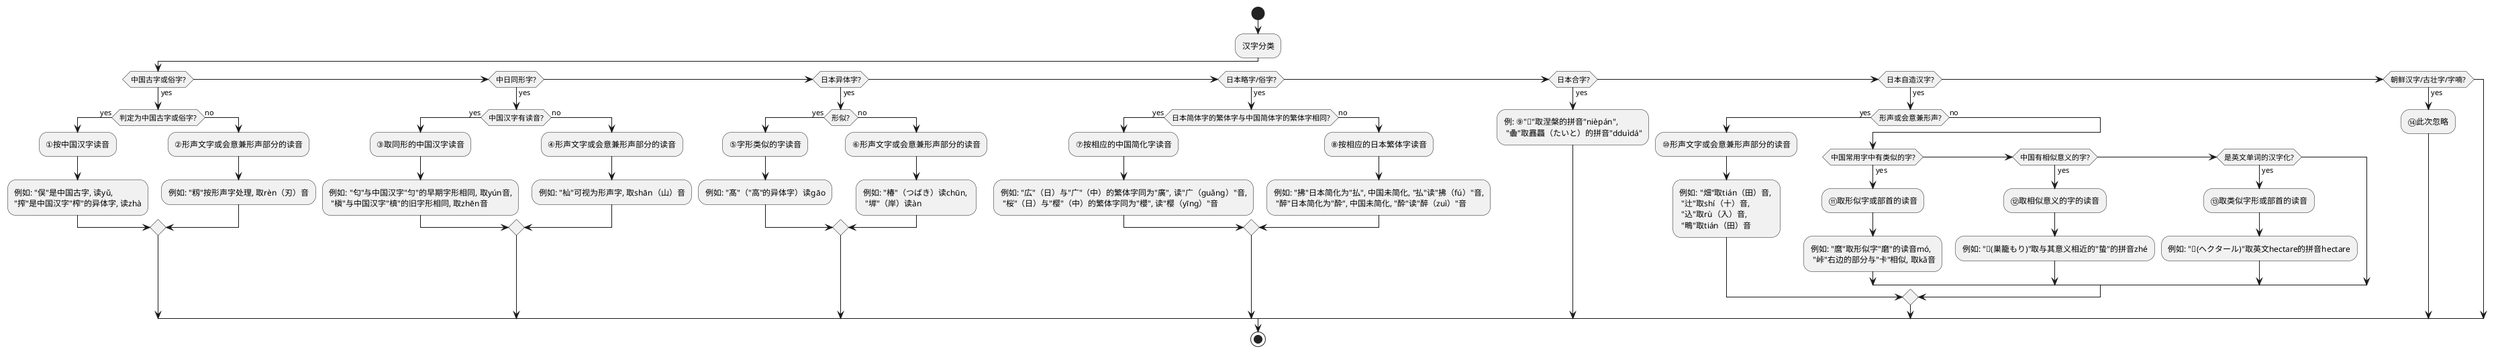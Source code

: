 @startuml
start
:汉字分类;
if (中国古字或俗字?) then (yes)
    if (判定为中国古字或俗字?) then (yes)
        :①按中国汉字读音;
        :例如: "俣"是中国古字, 读yǔ, \n"搾"是中国汉字"榨"的异体字, 读zhà;
    else (no)
        :②形声文字或会意兼形声部分的读音;
        :例如: "籾"按形声字处理, 取rèn（刃）音;
    endif
elseif (中日同形字?) then (yes)
    if (中国汉字有读音?) then (yes)
        :③取同形的中国汉字读音;
        :例如: "匂"与中国汉字"匀"的早期字形相同, 取yún音,\n "槇"与中国汉字"槙"的旧字形相同, 取zhēn音;
    else (no)
        :④形声文字或会意兼形声部分的读音;
        :例如: "杣"可视为形声字, 取shān（山）音;
    endif
elseif (日本异体字?) then (yes)
    if (形似?) then (yes)
        :⑤字形类似的字读音;
        :例如: "髙"（"高"的异体字）读gāo;
    else (no)
        :⑥形声文字或会意兼形声部分的读音;
        :例如: "椿"（つばき）读chūn, \n "堓"（岸）读àn;
    endif
elseif (日本略字/俗字?) then (yes)
    if (日本简体字的繁体字与中国简体字的繁体字相同?) then (yes)
        :⑦按相应的中国简化字读音;
        :例如: "広"（日）与"广"（中）的繁体字同为"廣", 读"广（guǎng）"音,\n "桜"（日）与"樱"（中）的繁体字同为"櫻", 读"樱（yīng）"音;
    else (no)
        :⑧按相应的日本繁体字读音;
        :例如: "拂"日本简化为"払", 中国未简化, "払"读"拂（fú）"音,\n "醉"日本简化为"酔", 中国未简化, "酔"读"醉（zuì）"音;
    endif
elseif (日本合字?) then (yes)
    :例: ⑨"𢌽"取涅槃的拼音"nièpán", \n "𱁬"取䨺龘（たいと）的拼音"dduìdá";
elseif (日本自造汉字?) then (yes)
    if (形声或会意兼形声?) then (yes)
        :⑩形声文字或会意兼形声部分的读音;
        :例如: "畑"取tián（田）音, \n "辻"取shí（十）音, \n "込"取rù（入）音, \n "鴫"取tián（田）音;
    else (no)
        if (中国常用字中有类似的字?) then (yes)
            :⑪取形似字或部首的读音;
            :例如: "麿"取形似字"磨"的读音mó, \n "峠"右边的部分与"卡"相似, 取kǎ音;
        elseif (中国有相似意义的字?) then (yes)
            :⑫取相似意义的字的读音;
            :例如: "𭬺(巣籠もり)"取与其意义相近的"蛰"的拼音zhé;
        elseif (是英文单词的汉字化?) then (yes)
            :⑬取类似字形或部首的读音;
            :例如: "𫡷(ヘクタール)"取英文hectare的拼音hectare;
        endif
    endif
elseif (朝鲜汉字/古壮字/字喃?) then (yes)
    :⑭此次忽略;
endif
stop
@enduml